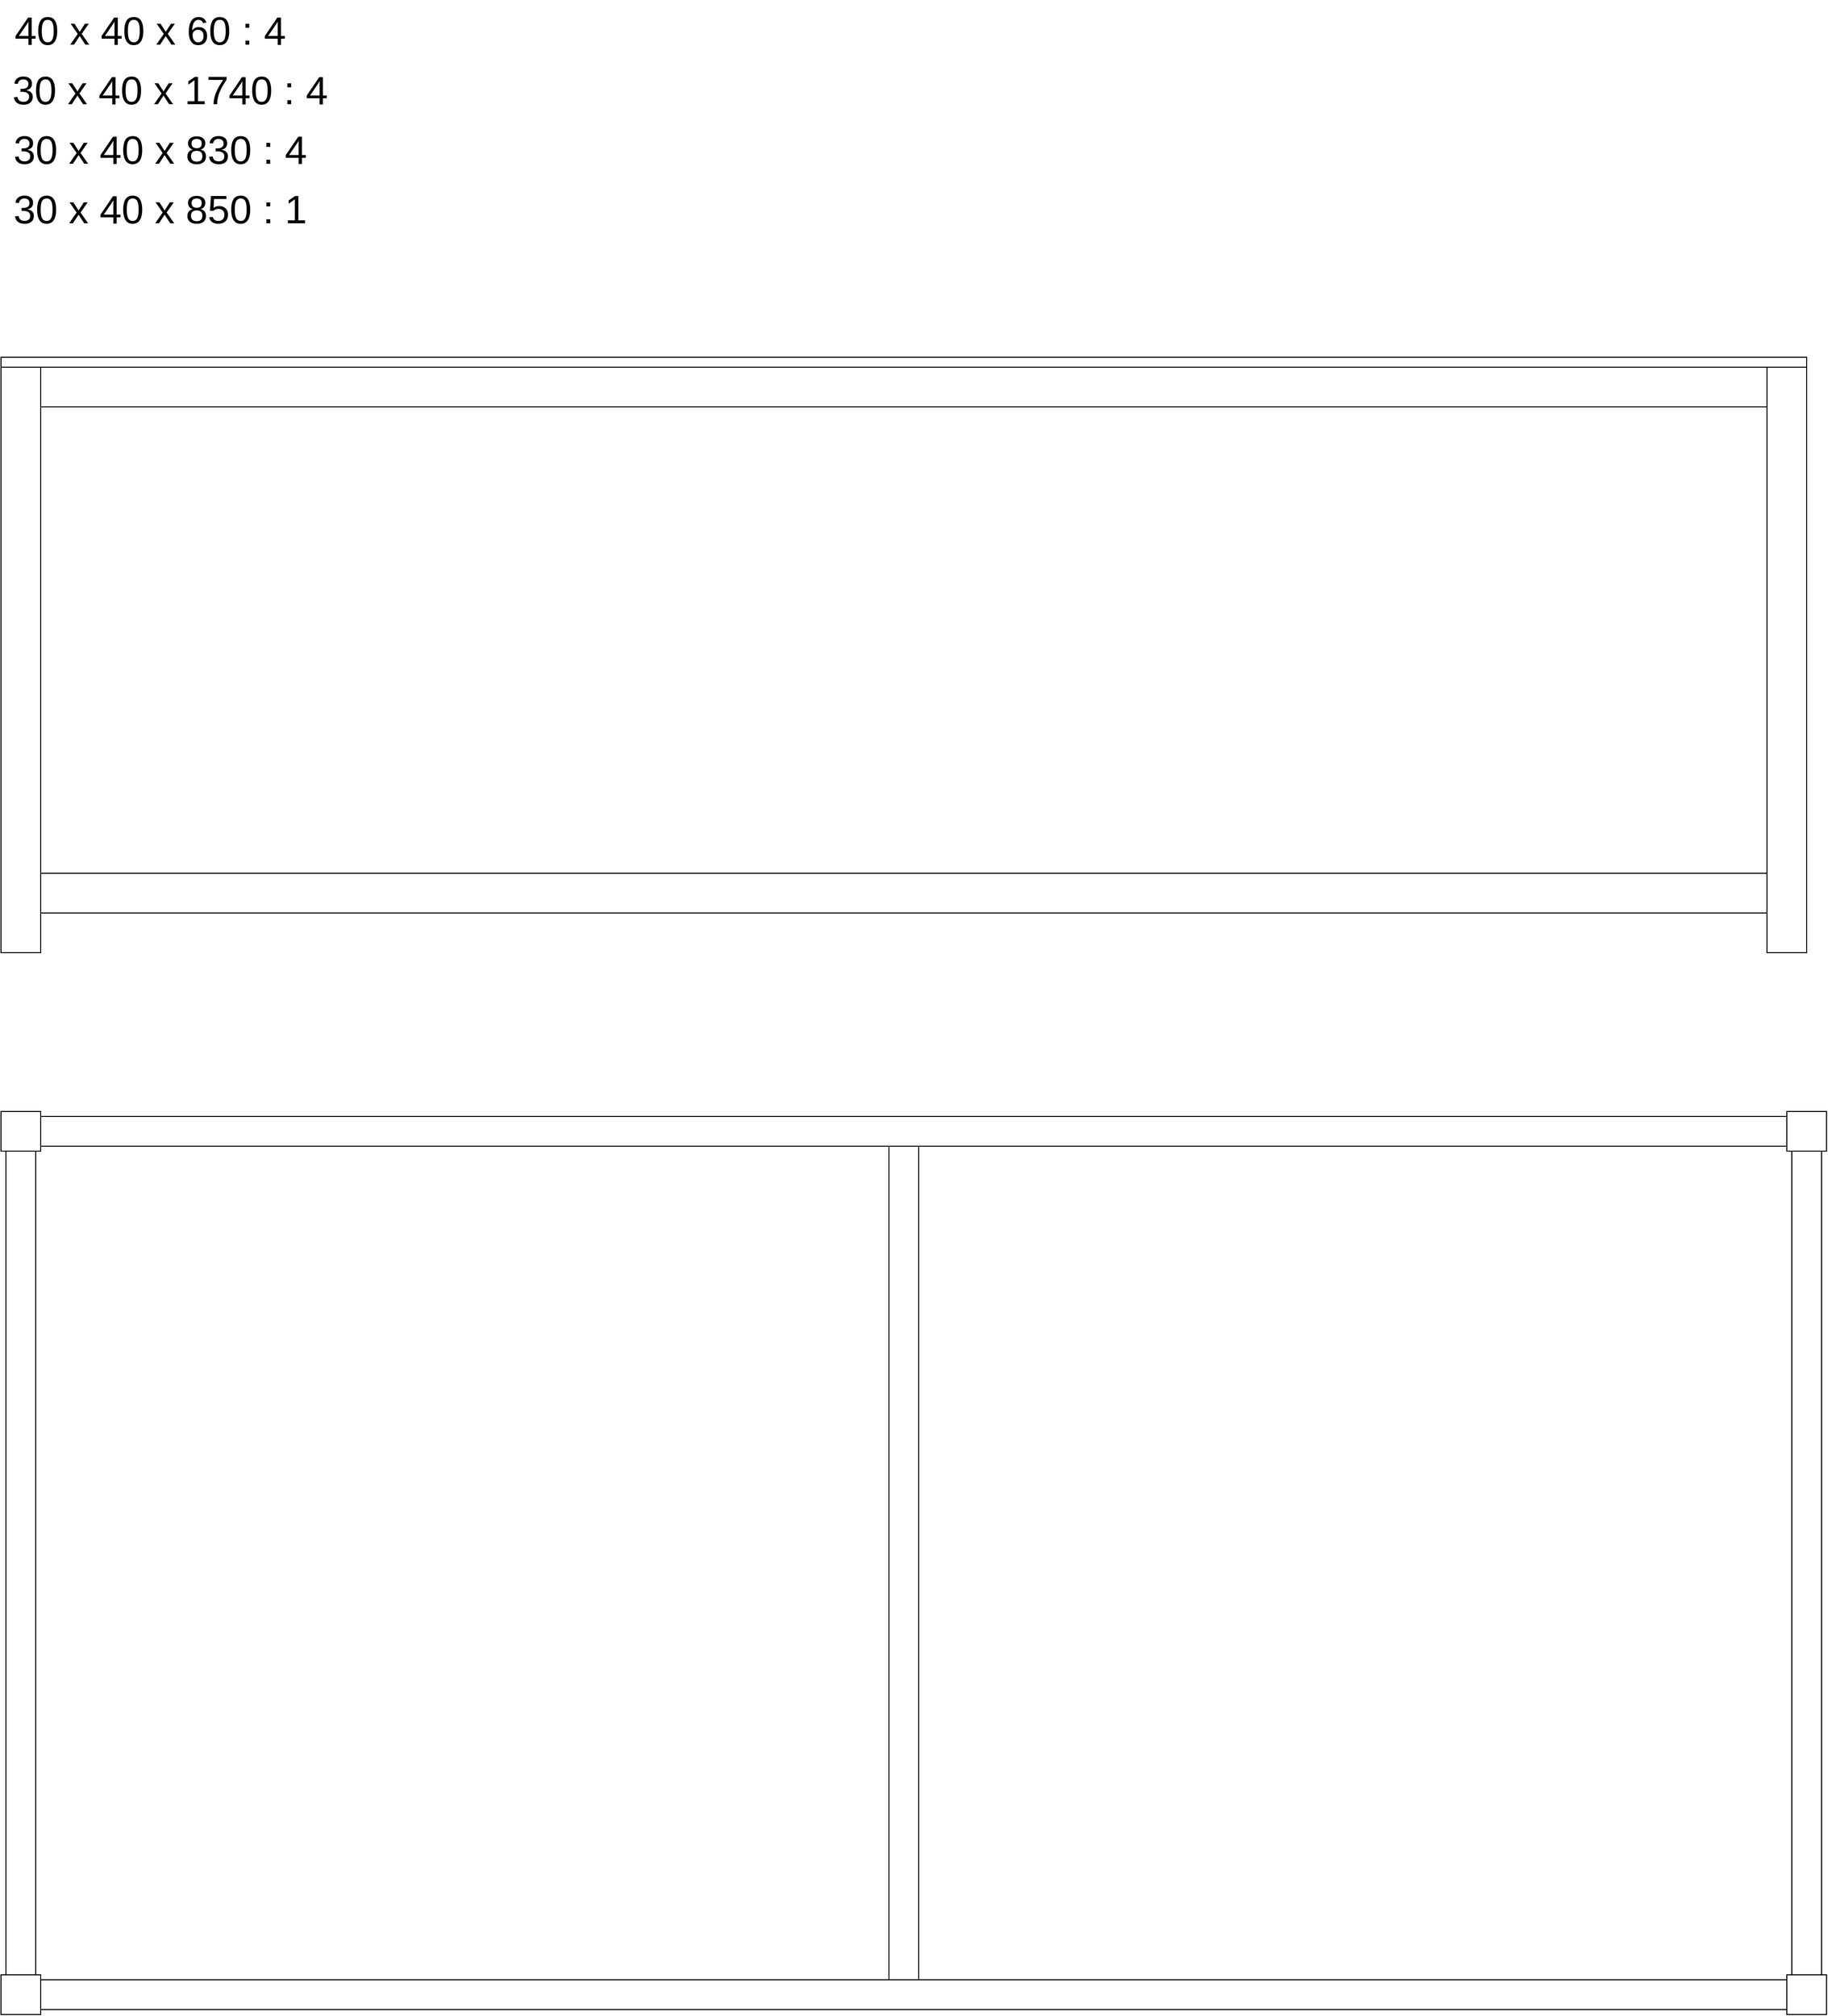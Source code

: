 <mxfile>
    <diagram id="rcwQ9JlfA1BCYuD5APag" name="ページ1">
        <mxGraphModel dx="3166" dy="2806" grid="1" gridSize="10" guides="1" tooltips="1" connect="1" arrows="1" fold="1" page="1" pageScale="1" pageWidth="827" pageHeight="1169" math="0" shadow="0">
            <root>
                <mxCell id="0"/>
                <mxCell id="1" parent="0"/>
                <mxCell id="2" value="" style="rounded=0;whiteSpace=wrap;html=1;" vertex="1" parent="1">
                    <mxGeometry x="160" y="120" width="1820" height="10" as="geometry"/>
                </mxCell>
                <mxCell id="3" value="" style="rounded=0;whiteSpace=wrap;html=1;" vertex="1" parent="1">
                    <mxGeometry x="160" y="130" width="40" height="590" as="geometry"/>
                </mxCell>
                <mxCell id="4" value="" style="rounded=0;whiteSpace=wrap;html=1;" vertex="1" parent="1">
                    <mxGeometry x="1940" y="130" width="40" height="590" as="geometry"/>
                </mxCell>
                <mxCell id="5" value="" style="rounded=0;whiteSpace=wrap;html=1;" vertex="1" parent="1">
                    <mxGeometry x="200" y="130" width="1740" height="40" as="geometry"/>
                </mxCell>
                <mxCell id="6" value="" style="rounded=0;whiteSpace=wrap;html=1;" vertex="1" parent="1">
                    <mxGeometry x="200" y="640" width="1740" height="40" as="geometry"/>
                </mxCell>
                <mxCell id="7" value="" style="rounded=0;whiteSpace=wrap;html=1;" vertex="1" parent="1">
                    <mxGeometry x="160" y="880" width="40" height="40" as="geometry"/>
                </mxCell>
                <mxCell id="8" value="" style="rounded=0;whiteSpace=wrap;html=1;" vertex="1" parent="1">
                    <mxGeometry x="1960" y="880" width="40" height="40" as="geometry"/>
                </mxCell>
                <mxCell id="9" value="" style="rounded=0;whiteSpace=wrap;html=1;" vertex="1" parent="1">
                    <mxGeometry x="160" y="1750" width="40" height="40" as="geometry"/>
                </mxCell>
                <mxCell id="10" value="" style="rounded=0;whiteSpace=wrap;html=1;" vertex="1" parent="1">
                    <mxGeometry x="165" y="920" width="30" height="830" as="geometry"/>
                </mxCell>
                <mxCell id="11" value="" style="rounded=0;whiteSpace=wrap;html=1;" vertex="1" parent="1">
                    <mxGeometry x="1960" y="1750" width="40" height="40" as="geometry"/>
                </mxCell>
                <mxCell id="12" value="" style="rounded=0;whiteSpace=wrap;html=1;" vertex="1" parent="1">
                    <mxGeometry x="1965" y="920" width="30" height="830" as="geometry"/>
                </mxCell>
                <mxCell id="13" value="" style="rounded=0;whiteSpace=wrap;html=1;" vertex="1" parent="1">
                    <mxGeometry x="200" y="885" width="1760" height="30" as="geometry"/>
                </mxCell>
                <mxCell id="15" value="" style="rounded=0;whiteSpace=wrap;html=1;" vertex="1" parent="1">
                    <mxGeometry x="200" y="1755" width="1760" height="30" as="geometry"/>
                </mxCell>
                <mxCell id="16" value="" style="rounded=0;whiteSpace=wrap;html=1;" vertex="1" parent="1">
                    <mxGeometry x="1055" y="915" width="30" height="840" as="geometry"/>
                </mxCell>
                <mxCell id="18" value="&lt;span style=&quot;font-size: 40px;&quot;&gt;40 x 40 x 60 : 4&lt;/span&gt;" style="text;html=1;align=center;verticalAlign=middle;resizable=0;points=[];autosize=1;strokeColor=none;fillColor=none;" vertex="1" parent="1">
                    <mxGeometry x="160" y="-240" width="300" height="60" as="geometry"/>
                </mxCell>
                <mxCell id="19" value="&lt;span style=&quot;font-size: 40px;&quot;&gt;30 x 40 x 1740 : 4&lt;/span&gt;" style="text;html=1;align=center;verticalAlign=middle;resizable=0;points=[];autosize=1;strokeColor=none;fillColor=none;" vertex="1" parent="1">
                    <mxGeometry x="160" y="-180" width="340" height="60" as="geometry"/>
                </mxCell>
                <mxCell id="20" value="&lt;span style=&quot;font-size: 40px;&quot;&gt;30 x 40 x 830 : 4&lt;/span&gt;" style="text;html=1;align=center;verticalAlign=middle;resizable=0;points=[];autosize=1;strokeColor=none;fillColor=none;" vertex="1" parent="1">
                    <mxGeometry x="160" y="-120" width="320" height="60" as="geometry"/>
                </mxCell>
                <mxCell id="21" value="&lt;span style=&quot;font-size: 40px;&quot;&gt;30 x 40 x 850 : 1&lt;/span&gt;" style="text;html=1;align=center;verticalAlign=middle;resizable=0;points=[];autosize=1;strokeColor=none;fillColor=none;" vertex="1" parent="1">
                    <mxGeometry x="160" y="-60" width="320" height="60" as="geometry"/>
                </mxCell>
            </root>
        </mxGraphModel>
    </diagram>
</mxfile>